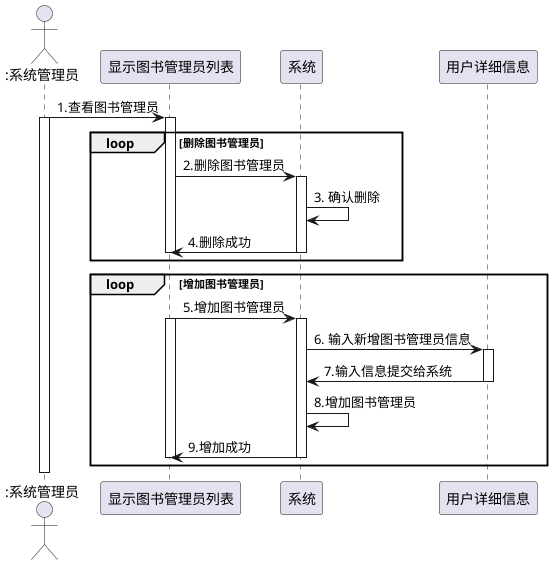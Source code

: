 @startuml
actor ":系统管理员"

":系统管理员"->"显示图书管理员列表" : 1.查看图书管理员
activate ":系统管理员"
activate "显示图书管理员列表"
loop 删除图书管理员
"显示图书管理员列表" ->"系统" : 2.删除图书管理员
activate "系统"
"系统" ->"系统" :3. 确认删除
"系统" ->"显示图书管理员列表" : 4.删除成功
deactivate "系统"
deactivate "显示图书管理员列表"
end
loop 增加图书管理员
"显示图书管理员列表"->"系统"  : 5.增加图书管理员
activate "显示图书管理员列表"
activate "系统"
"系统" ->"用户详细信息"  : 6. 输入新增图书管理员信息
activate "用户详细信息"
"系统" <-"用户详细信息" : 7.输入信息提交给系统
deactivate "用户详细信息"
"系统"->"系统" :8.增加图书管理员
"系统" ->"显示图书管理员列表" :9.增加成功
deactivate "系统"
deactivate "显示图书管理员列表"
end
deactivate ":系统管理员"
@enduml